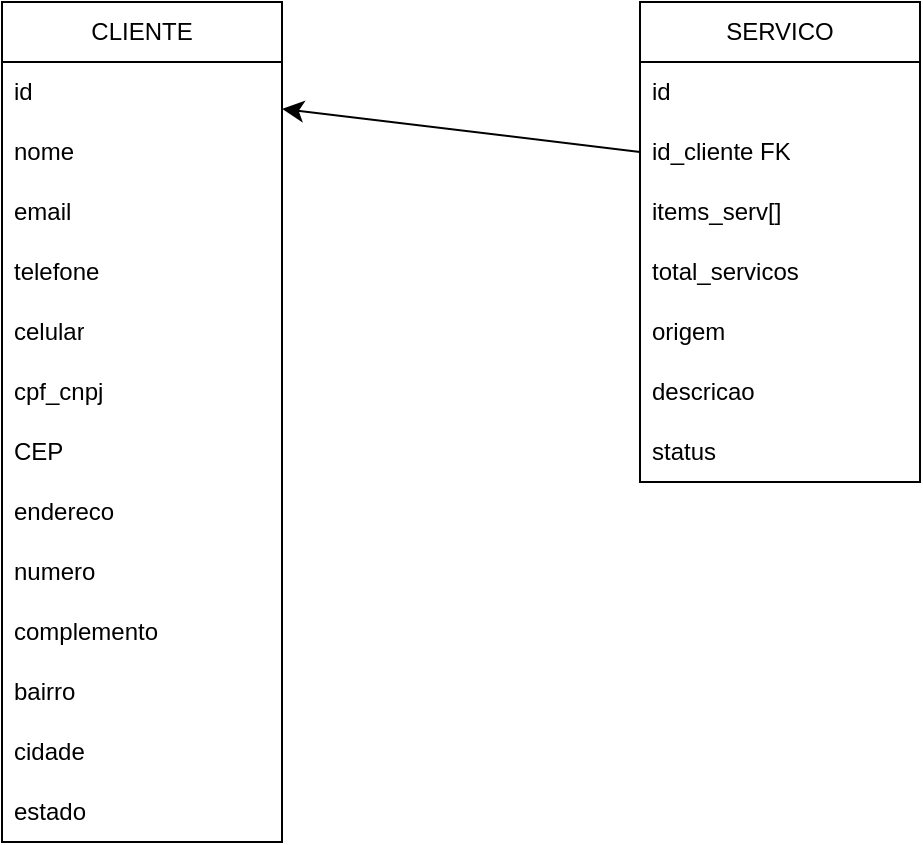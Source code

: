 <mxfile version="24.2.1" type="device">
  <diagram name="Página-1" id="0VkcSzmuKg0maJWLh-0y">
    <mxGraphModel dx="1218" dy="887" grid="0" gridSize="10" guides="1" tooltips="1" connect="1" arrows="1" fold="1" page="0" pageScale="1" pageWidth="827" pageHeight="1169" math="0" shadow="0">
      <root>
        <mxCell id="0" />
        <mxCell id="1" parent="0" />
        <mxCell id="ynoMpt1iCyvLPDqsPw2P-1" value="CLIENTE" style="swimlane;fontStyle=0;childLayout=stackLayout;horizontal=1;startSize=30;horizontalStack=0;resizeParent=1;resizeParentMax=0;resizeLast=0;collapsible=1;marginBottom=0;whiteSpace=wrap;html=1;" vertex="1" parent="1">
          <mxGeometry x="-64" y="49" width="140" height="420" as="geometry" />
        </mxCell>
        <mxCell id="ynoMpt1iCyvLPDqsPw2P-2" value="id" style="text;strokeColor=none;fillColor=none;align=left;verticalAlign=middle;spacingLeft=4;spacingRight=4;overflow=hidden;points=[[0,0.5],[1,0.5]];portConstraint=eastwest;rotatable=0;whiteSpace=wrap;html=1;" vertex="1" parent="ynoMpt1iCyvLPDqsPw2P-1">
          <mxGeometry y="30" width="140" height="30" as="geometry" />
        </mxCell>
        <mxCell id="ynoMpt1iCyvLPDqsPw2P-3" value="nome" style="text;strokeColor=none;fillColor=none;align=left;verticalAlign=middle;spacingLeft=4;spacingRight=4;overflow=hidden;points=[[0,0.5],[1,0.5]];portConstraint=eastwest;rotatable=0;whiteSpace=wrap;html=1;" vertex="1" parent="ynoMpt1iCyvLPDqsPw2P-1">
          <mxGeometry y="60" width="140" height="30" as="geometry" />
        </mxCell>
        <mxCell id="ynoMpt1iCyvLPDqsPw2P-4" value="email" style="text;strokeColor=none;fillColor=none;align=left;verticalAlign=middle;spacingLeft=4;spacingRight=4;overflow=hidden;points=[[0,0.5],[1,0.5]];portConstraint=eastwest;rotatable=0;whiteSpace=wrap;html=1;" vertex="1" parent="ynoMpt1iCyvLPDqsPw2P-1">
          <mxGeometry y="90" width="140" height="30" as="geometry" />
        </mxCell>
        <mxCell id="ynoMpt1iCyvLPDqsPw2P-5" value="telefone" style="text;strokeColor=none;fillColor=none;align=left;verticalAlign=middle;spacingLeft=4;spacingRight=4;overflow=hidden;points=[[0,0.5],[1,0.5]];portConstraint=eastwest;rotatable=0;whiteSpace=wrap;html=1;" vertex="1" parent="ynoMpt1iCyvLPDqsPw2P-1">
          <mxGeometry y="120" width="140" height="30" as="geometry" />
        </mxCell>
        <mxCell id="ynoMpt1iCyvLPDqsPw2P-6" value="celular" style="text;strokeColor=none;fillColor=none;align=left;verticalAlign=middle;spacingLeft=4;spacingRight=4;overflow=hidden;points=[[0,0.5],[1,0.5]];portConstraint=eastwest;rotatable=0;whiteSpace=wrap;html=1;" vertex="1" parent="ynoMpt1iCyvLPDqsPw2P-1">
          <mxGeometry y="150" width="140" height="30" as="geometry" />
        </mxCell>
        <mxCell id="ynoMpt1iCyvLPDqsPw2P-7" value="cpf_cnpj" style="text;strokeColor=none;fillColor=none;align=left;verticalAlign=middle;spacingLeft=4;spacingRight=4;overflow=hidden;points=[[0,0.5],[1,0.5]];portConstraint=eastwest;rotatable=0;whiteSpace=wrap;html=1;" vertex="1" parent="ynoMpt1iCyvLPDqsPw2P-1">
          <mxGeometry y="180" width="140" height="30" as="geometry" />
        </mxCell>
        <mxCell id="ynoMpt1iCyvLPDqsPw2P-9" value="CEP" style="text;strokeColor=none;fillColor=none;align=left;verticalAlign=middle;spacingLeft=4;spacingRight=4;overflow=hidden;points=[[0,0.5],[1,0.5]];portConstraint=eastwest;rotatable=0;whiteSpace=wrap;html=1;" vertex="1" parent="ynoMpt1iCyvLPDqsPw2P-1">
          <mxGeometry y="210" width="140" height="30" as="geometry" />
        </mxCell>
        <mxCell id="ynoMpt1iCyvLPDqsPw2P-10" value="endereco" style="text;strokeColor=none;fillColor=none;align=left;verticalAlign=middle;spacingLeft=4;spacingRight=4;overflow=hidden;points=[[0,0.5],[1,0.5]];portConstraint=eastwest;rotatable=0;whiteSpace=wrap;html=1;" vertex="1" parent="ynoMpt1iCyvLPDqsPw2P-1">
          <mxGeometry y="240" width="140" height="30" as="geometry" />
        </mxCell>
        <mxCell id="ynoMpt1iCyvLPDqsPw2P-11" value="numero" style="text;strokeColor=none;fillColor=none;align=left;verticalAlign=middle;spacingLeft=4;spacingRight=4;overflow=hidden;points=[[0,0.5],[1,0.5]];portConstraint=eastwest;rotatable=0;whiteSpace=wrap;html=1;" vertex="1" parent="ynoMpt1iCyvLPDqsPw2P-1">
          <mxGeometry y="270" width="140" height="30" as="geometry" />
        </mxCell>
        <mxCell id="ynoMpt1iCyvLPDqsPw2P-12" value="complemento" style="text;strokeColor=none;fillColor=none;align=left;verticalAlign=middle;spacingLeft=4;spacingRight=4;overflow=hidden;points=[[0,0.5],[1,0.5]];portConstraint=eastwest;rotatable=0;whiteSpace=wrap;html=1;" vertex="1" parent="ynoMpt1iCyvLPDqsPw2P-1">
          <mxGeometry y="300" width="140" height="30" as="geometry" />
        </mxCell>
        <mxCell id="ynoMpt1iCyvLPDqsPw2P-13" value="bairro" style="text;strokeColor=none;fillColor=none;align=left;verticalAlign=middle;spacingLeft=4;spacingRight=4;overflow=hidden;points=[[0,0.5],[1,0.5]];portConstraint=eastwest;rotatable=0;whiteSpace=wrap;html=1;" vertex="1" parent="ynoMpt1iCyvLPDqsPw2P-1">
          <mxGeometry y="330" width="140" height="30" as="geometry" />
        </mxCell>
        <mxCell id="ynoMpt1iCyvLPDqsPw2P-14" value="cidade" style="text;strokeColor=none;fillColor=none;align=left;verticalAlign=middle;spacingLeft=4;spacingRight=4;overflow=hidden;points=[[0,0.5],[1,0.5]];portConstraint=eastwest;rotatable=0;whiteSpace=wrap;html=1;" vertex="1" parent="ynoMpt1iCyvLPDqsPw2P-1">
          <mxGeometry y="360" width="140" height="30" as="geometry" />
        </mxCell>
        <mxCell id="ynoMpt1iCyvLPDqsPw2P-16" value="estado" style="text;strokeColor=none;fillColor=none;align=left;verticalAlign=middle;spacingLeft=4;spacingRight=4;overflow=hidden;points=[[0,0.5],[1,0.5]];portConstraint=eastwest;rotatable=0;whiteSpace=wrap;html=1;" vertex="1" parent="ynoMpt1iCyvLPDqsPw2P-1">
          <mxGeometry y="390" width="140" height="30" as="geometry" />
        </mxCell>
        <mxCell id="ynoMpt1iCyvLPDqsPw2P-17" value="SERVICO" style="swimlane;fontStyle=0;childLayout=stackLayout;horizontal=1;startSize=30;horizontalStack=0;resizeParent=1;resizeParentMax=0;resizeLast=0;collapsible=1;marginBottom=0;whiteSpace=wrap;html=1;" vertex="1" parent="1">
          <mxGeometry x="255" y="49" width="140" height="240" as="geometry" />
        </mxCell>
        <mxCell id="ynoMpt1iCyvLPDqsPw2P-18" value="id" style="text;strokeColor=none;fillColor=none;align=left;verticalAlign=middle;spacingLeft=4;spacingRight=4;overflow=hidden;points=[[0,0.5],[1,0.5]];portConstraint=eastwest;rotatable=0;whiteSpace=wrap;html=1;" vertex="1" parent="ynoMpt1iCyvLPDqsPw2P-17">
          <mxGeometry y="30" width="140" height="30" as="geometry" />
        </mxCell>
        <mxCell id="ynoMpt1iCyvLPDqsPw2P-20" value="id_cliente FK" style="text;strokeColor=none;fillColor=none;align=left;verticalAlign=middle;spacingLeft=4;spacingRight=4;overflow=hidden;points=[[0,0.5],[1,0.5]];portConstraint=eastwest;rotatable=0;whiteSpace=wrap;html=1;" vertex="1" parent="ynoMpt1iCyvLPDqsPw2P-17">
          <mxGeometry y="60" width="140" height="30" as="geometry" />
        </mxCell>
        <mxCell id="ynoMpt1iCyvLPDqsPw2P-22" value="items_serv[]" style="text;strokeColor=none;fillColor=none;align=left;verticalAlign=middle;spacingLeft=4;spacingRight=4;overflow=hidden;points=[[0,0.5],[1,0.5]];portConstraint=eastwest;rotatable=0;whiteSpace=wrap;html=1;" vertex="1" parent="ynoMpt1iCyvLPDqsPw2P-17">
          <mxGeometry y="90" width="140" height="30" as="geometry" />
        </mxCell>
        <mxCell id="ynoMpt1iCyvLPDqsPw2P-23" value="total_servicos" style="text;strokeColor=none;fillColor=none;align=left;verticalAlign=middle;spacingLeft=4;spacingRight=4;overflow=hidden;points=[[0,0.5],[1,0.5]];portConstraint=eastwest;rotatable=0;whiteSpace=wrap;html=1;" vertex="1" parent="ynoMpt1iCyvLPDqsPw2P-17">
          <mxGeometry y="120" width="140" height="30" as="geometry" />
        </mxCell>
        <mxCell id="ynoMpt1iCyvLPDqsPw2P-24" value="origem" style="text;strokeColor=none;fillColor=none;align=left;verticalAlign=middle;spacingLeft=4;spacingRight=4;overflow=hidden;points=[[0,0.5],[1,0.5]];portConstraint=eastwest;rotatable=0;whiteSpace=wrap;html=1;" vertex="1" parent="ynoMpt1iCyvLPDqsPw2P-17">
          <mxGeometry y="150" width="140" height="30" as="geometry" />
        </mxCell>
        <mxCell id="ynoMpt1iCyvLPDqsPw2P-25" value="descricao" style="text;strokeColor=none;fillColor=none;align=left;verticalAlign=middle;spacingLeft=4;spacingRight=4;overflow=hidden;points=[[0,0.5],[1,0.5]];portConstraint=eastwest;rotatable=0;whiteSpace=wrap;html=1;" vertex="1" parent="ynoMpt1iCyvLPDqsPw2P-17">
          <mxGeometry y="180" width="140" height="30" as="geometry" />
        </mxCell>
        <mxCell id="ynoMpt1iCyvLPDqsPw2P-26" value="status" style="text;strokeColor=none;fillColor=none;align=left;verticalAlign=middle;spacingLeft=4;spacingRight=4;overflow=hidden;points=[[0,0.5],[1,0.5]];portConstraint=eastwest;rotatable=0;whiteSpace=wrap;html=1;" vertex="1" parent="ynoMpt1iCyvLPDqsPw2P-17">
          <mxGeometry y="210" width="140" height="30" as="geometry" />
        </mxCell>
        <mxCell id="ynoMpt1iCyvLPDqsPw2P-32" style="edgeStyle=none;curved=1;rounded=0;orthogonalLoop=1;jettySize=auto;html=1;exitX=0;exitY=0.5;exitDx=0;exitDy=0;fontSize=12;startSize=8;endSize=8;" edge="1" parent="1" source="ynoMpt1iCyvLPDqsPw2P-20" target="ynoMpt1iCyvLPDqsPw2P-2">
          <mxGeometry relative="1" as="geometry" />
        </mxCell>
      </root>
    </mxGraphModel>
  </diagram>
</mxfile>
